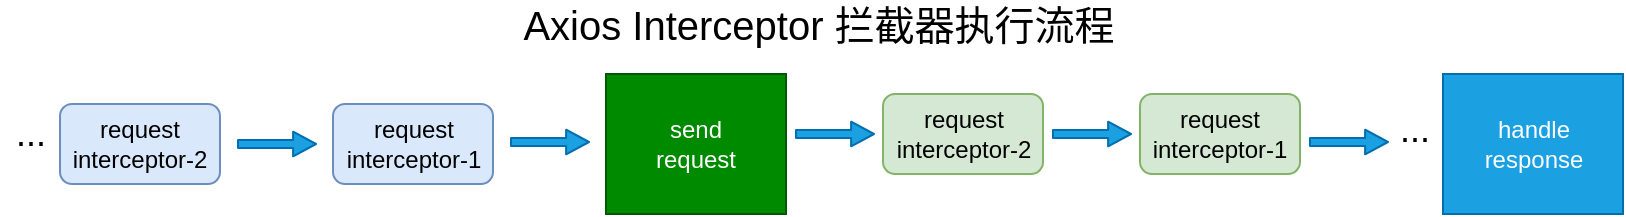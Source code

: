 <mxfile version="12.2.9" type="github" pages="1">
  <diagram id="6Ip7Jcb1CXOhrE7s4EJQ" name="Page-1">
    <mxGraphModel dx="1177" dy="583" grid="1" gridSize="2" guides="1" tooltips="1" connect="1" arrows="1" fold="1" page="1" pageScale="1" pageWidth="827" pageHeight="1169" math="0" shadow="0">
      <root>
        <mxCell id="0"/>
        <mxCell id="1" parent="0"/>
        <mxCell id="QyFavTRNq2I5qCak9iw_-1" value="&lt;font style=&quot;font-size: 20px&quot;&gt;Axios Interceptor 拦截器执行流程&lt;/font&gt;" style="text;html=1;align=center;verticalAlign=middle;resizable=0;points=[];;autosize=1;" vertex="1" parent="1">
          <mxGeometry x="259" y="64" width="308" height="22" as="geometry"/>
        </mxCell>
        <mxCell id="QyFavTRNq2I5qCak9iw_-2" value="request&lt;br&gt;interceptor-2" style="rounded=1;whiteSpace=wrap;html=1;fillColor=#dae8fc;strokeColor=#6c8ebf;" vertex="1" parent="1">
          <mxGeometry x="34" y="115" width="80" height="40" as="geometry"/>
        </mxCell>
        <mxCell id="QyFavTRNq2I5qCak9iw_-3" value="request&lt;br&gt;interceptor-1" style="rounded=1;whiteSpace=wrap;html=1;fillColor=#dae8fc;strokeColor=#6c8ebf;" vertex="1" parent="1">
          <mxGeometry x="170.5" y="115" width="80" height="40" as="geometry"/>
        </mxCell>
        <mxCell id="QyFavTRNq2I5qCak9iw_-4" value="send&lt;br&gt;request" style="rounded=0;whiteSpace=wrap;html=1;fillColor=#008a00;strokeColor=#005700;fontColor=#ffffff;" vertex="1" parent="1">
          <mxGeometry x="307" y="100" width="90" height="70" as="geometry"/>
        </mxCell>
        <mxCell id="QyFavTRNq2I5qCak9iw_-5" value="request&lt;br&gt;interceptor-2" style="rounded=1;whiteSpace=wrap;html=1;fillColor=#d5e8d4;strokeColor=#82b366;" vertex="1" parent="1">
          <mxGeometry x="445.5" y="110" width="80" height="40" as="geometry"/>
        </mxCell>
        <mxCell id="QyFavTRNq2I5qCak9iw_-6" value="request&lt;br&gt;interceptor-1" style="rounded=1;whiteSpace=wrap;html=1;fillColor=#d5e8d4;strokeColor=#82b366;" vertex="1" parent="1">
          <mxGeometry x="574" y="110" width="80" height="40" as="geometry"/>
        </mxCell>
        <mxCell id="QyFavTRNq2I5qCak9iw_-8" value="handle&lt;br&gt;response" style="rounded=0;whiteSpace=wrap;html=1;fillColor=#1ba1e2;strokeColor=#006EAF;fontColor=#ffffff;" vertex="1" parent="1">
          <mxGeometry x="725.5" y="100" width="90" height="70" as="geometry"/>
        </mxCell>
        <mxCell id="QyFavTRNq2I5qCak9iw_-9" value="" style="shape=flexArrow;endArrow=classic;html=1;width=4.093;endSize=3.481;endWidth=7.187;fillColor=#1ba1e2;strokeColor=#006EAF;" edge="1" parent="1">
          <mxGeometry width="50" height="50" relative="1" as="geometry">
            <mxPoint x="122.5" y="135" as="sourcePoint"/>
            <mxPoint x="162.5" y="135" as="targetPoint"/>
          </mxGeometry>
        </mxCell>
        <mxCell id="QyFavTRNq2I5qCak9iw_-10" value="" style="shape=flexArrow;endArrow=classic;html=1;width=4.093;endSize=3.481;endWidth=7.187;fillColor=#1ba1e2;strokeColor=#006EAF;" edge="1" parent="1">
          <mxGeometry width="50" height="50" relative="1" as="geometry">
            <mxPoint x="259" y="134" as="sourcePoint"/>
            <mxPoint x="299" y="134" as="targetPoint"/>
          </mxGeometry>
        </mxCell>
        <mxCell id="QyFavTRNq2I5qCak9iw_-11" value="" style="shape=flexArrow;endArrow=classic;html=1;width=4.093;endSize=3.481;endWidth=7.187;fillColor=#1ba1e2;strokeColor=#006EAF;" edge="1" parent="1">
          <mxGeometry width="50" height="50" relative="1" as="geometry">
            <mxPoint x="401.5" y="130" as="sourcePoint"/>
            <mxPoint x="441.5" y="130" as="targetPoint"/>
          </mxGeometry>
        </mxCell>
        <mxCell id="QyFavTRNq2I5qCak9iw_-12" value="" style="shape=flexArrow;endArrow=classic;html=1;width=4.093;endSize=3.481;endWidth=7.187;fillColor=#1ba1e2;strokeColor=#006EAF;" edge="1" parent="1">
          <mxGeometry width="50" height="50" relative="1" as="geometry">
            <mxPoint x="530" y="130" as="sourcePoint"/>
            <mxPoint x="570" y="130" as="targetPoint"/>
          </mxGeometry>
        </mxCell>
        <mxCell id="QyFavTRNq2I5qCak9iw_-13" value="" style="shape=flexArrow;endArrow=classic;html=1;width=4.093;endSize=3.481;endWidth=7.187;fillColor=#1ba1e2;strokeColor=#006EAF;" edge="1" parent="1">
          <mxGeometry width="50" height="50" relative="1" as="geometry">
            <mxPoint x="658.5" y="134" as="sourcePoint"/>
            <mxPoint x="698.5" y="134" as="targetPoint"/>
          </mxGeometry>
        </mxCell>
        <mxCell id="QyFavTRNq2I5qCak9iw_-14" value="&lt;font style=&quot;font-size: 18px&quot;&gt;...&lt;/font&gt;" style="text;html=1;align=center;verticalAlign=middle;resizable=0;points=[];;autosize=1;" vertex="1" parent="1">
          <mxGeometry x="695.5" y="118" width="30" height="20" as="geometry"/>
        </mxCell>
        <mxCell id="QyFavTRNq2I5qCak9iw_-15" value="&lt;font style=&quot;font-size: 18px&quot;&gt;...&lt;/font&gt;" style="text;html=1;align=center;verticalAlign=middle;resizable=0;points=[];;autosize=1;" vertex="1" parent="1">
          <mxGeometry x="4" y="120" width="30" height="20" as="geometry"/>
        </mxCell>
      </root>
    </mxGraphModel>
  </diagram>
</mxfile>
